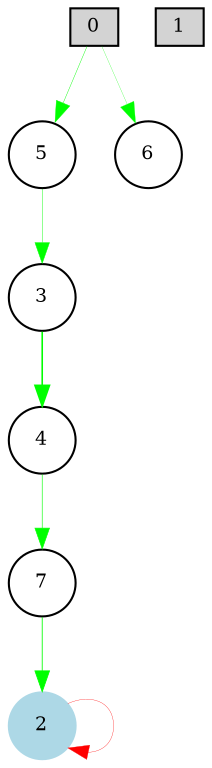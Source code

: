 digraph {
	node [fontsize=9 height=0.2 shape=circle width=0.2]
	0 [shape=box style=filled]
	1 [shape=box style=filled]
	2 [color=lightblue style=filled]
	2 -> 2 [color=red penwidth=0.15051310207044788 style=solid]
	3 -> 4 [color=green penwidth=0.7669178697474881 style=solid]
	0 -> 5 [color=green penwidth=0.20138610819740146 style=solid]
	5 -> 3 [color=green penwidth=0.20860344527542263 style=solid]
	0 -> 6 [color=green penwidth=0.11903470546776461 style=solid]
	4 -> 7 [color=green penwidth=0.29760612232939965 style=solid]
	7 -> 2 [color=green penwidth=0.3997968861439234 style=solid]
}
